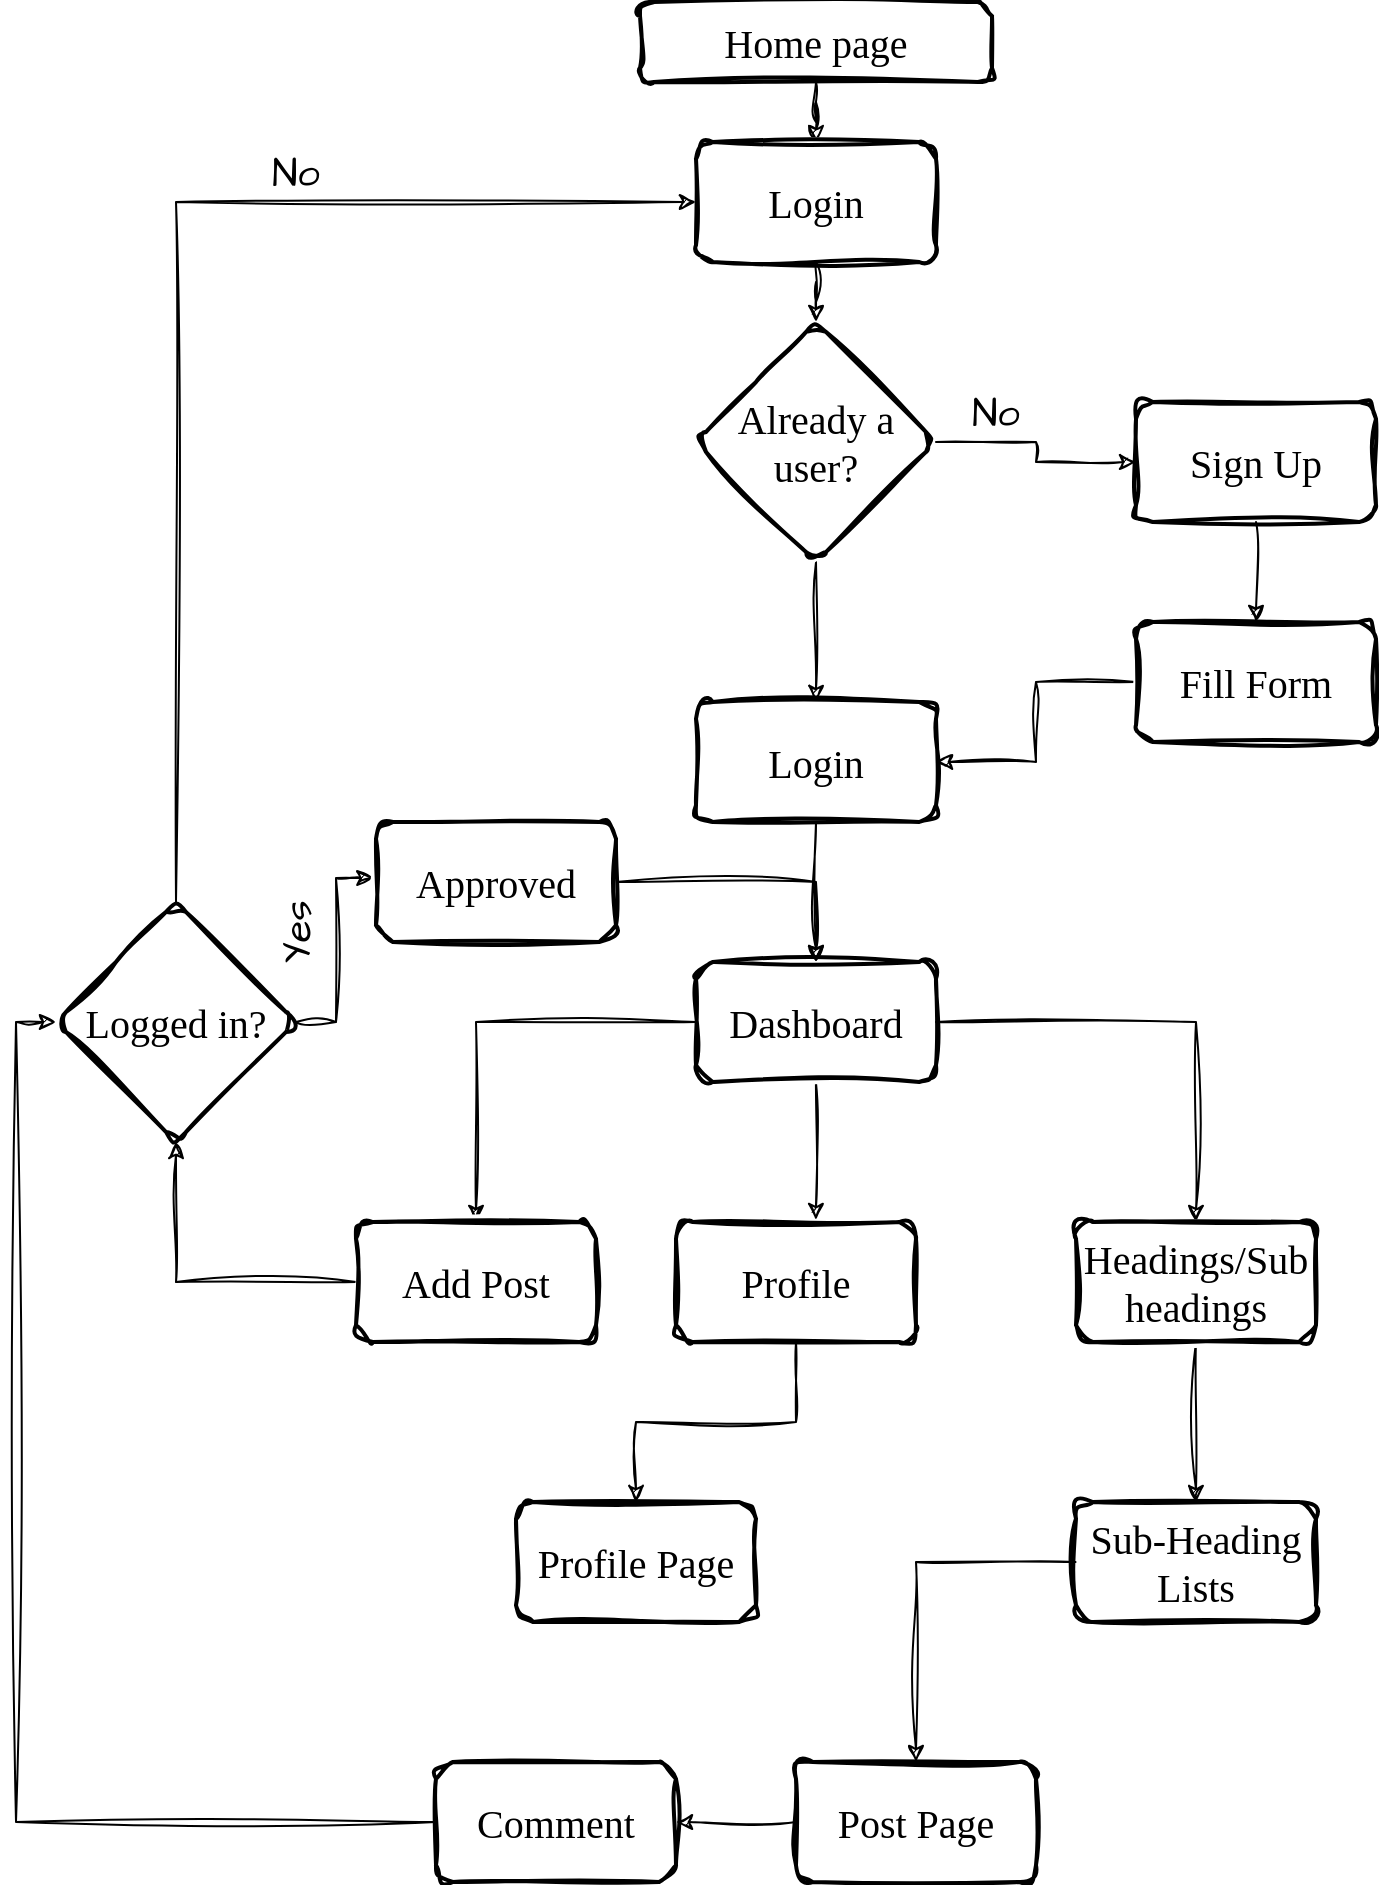 <mxfile version="21.1.2" type="github">
  <diagram id="C5RBs43oDa-KdzZeNtuy" name="Page-1">
    <mxGraphModel dx="3217" dy="1267" grid="1" gridSize="10" guides="1" tooltips="1" connect="1" arrows="1" fold="1" page="1" pageScale="1" pageWidth="827" pageHeight="1169" math="0" shadow="0">
      <root>
        <mxCell id="WIyWlLk6GJQsqaUBKTNV-0" />
        <mxCell id="WIyWlLk6GJQsqaUBKTNV-1" parent="WIyWlLk6GJQsqaUBKTNV-0" />
        <mxCell id="wC1FnH_8r3S7olkzpAsl-23" style="edgeStyle=orthogonalEdgeStyle;rounded=0;orthogonalLoop=1;jettySize=auto;html=1;entryX=0.5;entryY=0;entryDx=0;entryDy=0;sketch=1;curveFitting=1;jiggle=2;labelBackgroundColor=none;fontColor=default;" parent="WIyWlLk6GJQsqaUBKTNV-1" source="wC1FnH_8r3S7olkzpAsl-2" target="wC1FnH_8r3S7olkzpAsl-21" edge="1">
          <mxGeometry relative="1" as="geometry" />
        </mxCell>
        <mxCell id="wC1FnH_8r3S7olkzpAsl-2" value="Home page" style="rounded=1;whiteSpace=wrap;html=1;absoluteArcSize=1;arcSize=14;strokeWidth=2;fontFamily=Garamond;fontStyle=0;verticalAlign=middle;fontSize=20;sketch=1;curveFitting=1;jiggle=2;labelBackgroundColor=none;" parent="WIyWlLk6GJQsqaUBKTNV-1" vertex="1">
          <mxGeometry x="-88" y="40" width="176" height="40" as="geometry" />
        </mxCell>
        <mxCell id="wC1FnH_8r3S7olkzpAsl-25" value="" style="edgeStyle=orthogonalEdgeStyle;rounded=0;orthogonalLoop=1;jettySize=auto;html=1;sketch=1;curveFitting=1;jiggle=2;labelBackgroundColor=none;fontColor=default;" parent="WIyWlLk6GJQsqaUBKTNV-1" source="wC1FnH_8r3S7olkzpAsl-21" target="wC1FnH_8r3S7olkzpAsl-24" edge="1">
          <mxGeometry relative="1" as="geometry" />
        </mxCell>
        <mxCell id="wC1FnH_8r3S7olkzpAsl-21" value="Login" style="whiteSpace=wrap;html=1;fontSize=20;fontFamily=Garamond;rounded=1;arcSize=14;strokeWidth=2;fontStyle=0;sketch=1;curveFitting=1;jiggle=2;labelBackgroundColor=none;" parent="WIyWlLk6GJQsqaUBKTNV-1" vertex="1">
          <mxGeometry x="-60" y="110" width="120" height="60" as="geometry" />
        </mxCell>
        <mxCell id="wC1FnH_8r3S7olkzpAsl-27" value="" style="edgeStyle=orthogonalEdgeStyle;rounded=0;orthogonalLoop=1;jettySize=auto;html=1;sketch=1;curveFitting=1;jiggle=2;labelBackgroundColor=none;fontColor=default;" parent="WIyWlLk6GJQsqaUBKTNV-1" source="wC1FnH_8r3S7olkzpAsl-24" target="wC1FnH_8r3S7olkzpAsl-26" edge="1">
          <mxGeometry relative="1" as="geometry" />
        </mxCell>
        <mxCell id="wC1FnH_8r3S7olkzpAsl-29" value="" style="edgeStyle=orthogonalEdgeStyle;rounded=0;orthogonalLoop=1;jettySize=auto;html=1;sketch=1;curveFitting=1;jiggle=2;labelBackgroundColor=none;fontColor=default;" parent="WIyWlLk6GJQsqaUBKTNV-1" source="wC1FnH_8r3S7olkzpAsl-24" target="wC1FnH_8r3S7olkzpAsl-28" edge="1">
          <mxGeometry relative="1" as="geometry" />
        </mxCell>
        <mxCell id="wC1FnH_8r3S7olkzpAsl-24" value="Already a user?" style="rhombus;whiteSpace=wrap;html=1;fontSize=20;fontFamily=Garamond;rounded=1;arcSize=14;strokeWidth=2;fontStyle=0;sketch=1;curveFitting=1;jiggle=2;labelBackgroundColor=none;" parent="WIyWlLk6GJQsqaUBKTNV-1" vertex="1">
          <mxGeometry x="-60" y="200" width="120" height="120" as="geometry" />
        </mxCell>
        <mxCell id="wC1FnH_8r3S7olkzpAsl-43" value="" style="edgeStyle=orthogonalEdgeStyle;rounded=0;orthogonalLoop=1;jettySize=auto;html=1;sketch=1;curveFitting=1;jiggle=2;labelBackgroundColor=none;fontColor=default;" parent="WIyWlLk6GJQsqaUBKTNV-1" source="wC1FnH_8r3S7olkzpAsl-26" target="wC1FnH_8r3S7olkzpAsl-42" edge="1">
          <mxGeometry relative="1" as="geometry" />
        </mxCell>
        <mxCell id="wC1FnH_8r3S7olkzpAsl-26" value="Login" style="whiteSpace=wrap;html=1;fontSize=20;fontFamily=Garamond;rounded=1;arcSize=14;strokeWidth=2;fontStyle=0;sketch=1;curveFitting=1;jiggle=2;labelBackgroundColor=none;" parent="WIyWlLk6GJQsqaUBKTNV-1" vertex="1">
          <mxGeometry x="-60" y="390" width="120" height="60" as="geometry" />
        </mxCell>
        <mxCell id="wC1FnH_8r3S7olkzpAsl-32" value="" style="edgeStyle=orthogonalEdgeStyle;rounded=0;orthogonalLoop=1;jettySize=auto;html=1;sketch=1;curveFitting=1;jiggle=2;labelBackgroundColor=none;fontColor=default;" parent="WIyWlLk6GJQsqaUBKTNV-1" source="wC1FnH_8r3S7olkzpAsl-28" target="wC1FnH_8r3S7olkzpAsl-31" edge="1">
          <mxGeometry relative="1" as="geometry" />
        </mxCell>
        <mxCell id="wC1FnH_8r3S7olkzpAsl-28" value="Sign Up" style="whiteSpace=wrap;html=1;fontSize=20;fontFamily=Garamond;rounded=1;arcSize=14;strokeWidth=2;fontStyle=0;sketch=1;curveFitting=1;jiggle=2;labelBackgroundColor=none;" parent="WIyWlLk6GJQsqaUBKTNV-1" vertex="1">
          <mxGeometry x="160" y="240" width="120" height="60" as="geometry" />
        </mxCell>
        <mxCell id="wC1FnH_8r3S7olkzpAsl-41" style="edgeStyle=orthogonalEdgeStyle;rounded=0;orthogonalLoop=1;jettySize=auto;html=1;entryX=1;entryY=0.5;entryDx=0;entryDy=0;sketch=1;curveFitting=1;jiggle=2;labelBackgroundColor=none;fontColor=default;" parent="WIyWlLk6GJQsqaUBKTNV-1" source="wC1FnH_8r3S7olkzpAsl-31" target="wC1FnH_8r3S7olkzpAsl-26" edge="1">
          <mxGeometry relative="1" as="geometry" />
        </mxCell>
        <mxCell id="wC1FnH_8r3S7olkzpAsl-31" value="Fill Form" style="whiteSpace=wrap;html=1;fontSize=20;fontFamily=Garamond;rounded=1;arcSize=14;strokeWidth=2;fontStyle=0;sketch=1;curveFitting=1;jiggle=2;labelBackgroundColor=none;" parent="WIyWlLk6GJQsqaUBKTNV-1" vertex="1">
          <mxGeometry x="160" y="350" width="120" height="60" as="geometry" />
        </mxCell>
        <mxCell id="DJ5kydN1gc4kNl_X8aXs-8" style="edgeStyle=orthogonalEdgeStyle;rounded=0;sketch=1;hachureGap=4;jiggle=2;curveFitting=1;orthogonalLoop=1;jettySize=auto;html=1;entryX=0.5;entryY=0;entryDx=0;entryDy=0;fontFamily=Architects Daughter;fontSource=https%3A%2F%2Ffonts.googleapis.com%2Fcss%3Ffamily%3DArchitects%2BDaughter;fontSize=16;fontColor=default;labelBackgroundColor=none;" edge="1" parent="WIyWlLk6GJQsqaUBKTNV-1" source="wC1FnH_8r3S7olkzpAsl-42" target="DJ5kydN1gc4kNl_X8aXs-6">
          <mxGeometry relative="1" as="geometry" />
        </mxCell>
        <mxCell id="DJ5kydN1gc4kNl_X8aXs-9" style="edgeStyle=orthogonalEdgeStyle;rounded=0;sketch=1;hachureGap=4;jiggle=2;curveFitting=1;orthogonalLoop=1;jettySize=auto;html=1;entryX=0.5;entryY=0;entryDx=0;entryDy=0;fontFamily=Architects Daughter;fontSource=https%3A%2F%2Ffonts.googleapis.com%2Fcss%3Ffamily%3DArchitects%2BDaughter;fontSize=16;fontColor=default;labelBackgroundColor=none;" edge="1" parent="WIyWlLk6GJQsqaUBKTNV-1" source="wC1FnH_8r3S7olkzpAsl-42" target="DJ5kydN1gc4kNl_X8aXs-5">
          <mxGeometry relative="1" as="geometry" />
        </mxCell>
        <mxCell id="DJ5kydN1gc4kNl_X8aXs-10" style="edgeStyle=orthogonalEdgeStyle;rounded=0;sketch=1;hachureGap=4;jiggle=2;curveFitting=1;orthogonalLoop=1;jettySize=auto;html=1;entryX=0.583;entryY=-0.017;entryDx=0;entryDy=0;entryPerimeter=0;fontFamily=Architects Daughter;fontSource=https%3A%2F%2Ffonts.googleapis.com%2Fcss%3Ffamily%3DArchitects%2BDaughter;fontSize=16;fontColor=default;labelBackgroundColor=none;" edge="1" parent="WIyWlLk6GJQsqaUBKTNV-1" source="wC1FnH_8r3S7olkzpAsl-42" target="DJ5kydN1gc4kNl_X8aXs-7">
          <mxGeometry relative="1" as="geometry" />
        </mxCell>
        <mxCell id="wC1FnH_8r3S7olkzpAsl-42" value="Dashboard" style="whiteSpace=wrap;html=1;fontSize=20;fontFamily=Garamond;rounded=1;arcSize=14;strokeWidth=2;fontStyle=0;sketch=1;curveFitting=1;jiggle=2;labelBackgroundColor=none;" parent="WIyWlLk6GJQsqaUBKTNV-1" vertex="1">
          <mxGeometry x="-60" y="520" width="120" height="60" as="geometry" />
        </mxCell>
        <mxCell id="DJ5kydN1gc4kNl_X8aXs-19" style="edgeStyle=orthogonalEdgeStyle;rounded=0;sketch=1;hachureGap=4;jiggle=2;curveFitting=1;orthogonalLoop=1;jettySize=auto;html=1;fontFamily=Architects Daughter;fontSource=https%3A%2F%2Ffonts.googleapis.com%2Fcss%3Ffamily%3DArchitects%2BDaughter;fontSize=16;fontColor=default;entryX=0.5;entryY=1;entryDx=0;entryDy=0;labelBackgroundColor=none;" edge="1" parent="WIyWlLk6GJQsqaUBKTNV-1" source="DJ5kydN1gc4kNl_X8aXs-5" target="DJ5kydN1gc4kNl_X8aXs-14">
          <mxGeometry relative="1" as="geometry">
            <mxPoint x="-270" y="580" as="targetPoint" />
          </mxGeometry>
        </mxCell>
        <mxCell id="DJ5kydN1gc4kNl_X8aXs-5" value="Add Post&lt;br&gt;" style="whiteSpace=wrap;html=1;fontSize=20;fontFamily=Garamond;rounded=1;arcSize=14;strokeWidth=2;fontStyle=0;sketch=1;curveFitting=1;jiggle=2;labelBackgroundColor=none;" vertex="1" parent="WIyWlLk6GJQsqaUBKTNV-1">
          <mxGeometry x="-230" y="650" width="120" height="60" as="geometry" />
        </mxCell>
        <mxCell id="DJ5kydN1gc4kNl_X8aXs-36" style="edgeStyle=orthogonalEdgeStyle;rounded=0;sketch=1;hachureGap=4;jiggle=2;curveFitting=1;orthogonalLoop=1;jettySize=auto;html=1;entryX=0.5;entryY=0;entryDx=0;entryDy=0;fontFamily=Architects Daughter;fontSource=https%3A%2F%2Ffonts.googleapis.com%2Fcss%3Ffamily%3DArchitects%2BDaughter;fontSize=16;fontColor=default;labelBackgroundColor=none;" edge="1" parent="WIyWlLk6GJQsqaUBKTNV-1" source="DJ5kydN1gc4kNl_X8aXs-6" target="DJ5kydN1gc4kNl_X8aXs-34">
          <mxGeometry relative="1" as="geometry" />
        </mxCell>
        <mxCell id="DJ5kydN1gc4kNl_X8aXs-6" value="Headings/Sub headings" style="whiteSpace=wrap;html=1;fontSize=20;fontFamily=Garamond;rounded=1;arcSize=14;strokeWidth=2;fontStyle=0;sketch=1;curveFitting=1;jiggle=2;labelBackgroundColor=none;" vertex="1" parent="WIyWlLk6GJQsqaUBKTNV-1">
          <mxGeometry x="130" y="650" width="120" height="60" as="geometry" />
        </mxCell>
        <mxCell id="DJ5kydN1gc4kNl_X8aXs-35" style="edgeStyle=orthogonalEdgeStyle;rounded=0;sketch=1;hachureGap=4;jiggle=2;curveFitting=1;orthogonalLoop=1;jettySize=auto;html=1;entryX=0.5;entryY=0;entryDx=0;entryDy=0;fontFamily=Architects Daughter;fontSource=https%3A%2F%2Ffonts.googleapis.com%2Fcss%3Ffamily%3DArchitects%2BDaughter;fontSize=16;fontColor=default;labelBackgroundColor=none;" edge="1" parent="WIyWlLk6GJQsqaUBKTNV-1" source="DJ5kydN1gc4kNl_X8aXs-7" target="DJ5kydN1gc4kNl_X8aXs-33">
          <mxGeometry relative="1" as="geometry" />
        </mxCell>
        <mxCell id="DJ5kydN1gc4kNl_X8aXs-7" value="Profile" style="whiteSpace=wrap;html=1;fontSize=20;fontFamily=Garamond;rounded=1;arcSize=14;strokeWidth=2;fontStyle=0;sketch=1;curveFitting=1;jiggle=2;labelBackgroundColor=none;" vertex="1" parent="WIyWlLk6GJQsqaUBKTNV-1">
          <mxGeometry x="-70" y="650" width="120" height="60" as="geometry" />
        </mxCell>
        <mxCell id="DJ5kydN1gc4kNl_X8aXs-25" style="edgeStyle=orthogonalEdgeStyle;rounded=0;sketch=1;hachureGap=4;jiggle=2;curveFitting=1;orthogonalLoop=1;jettySize=auto;html=1;entryX=0;entryY=0.5;entryDx=0;entryDy=0;fontFamily=Architects Daughter;fontSource=https%3A%2F%2Ffonts.googleapis.com%2Fcss%3Ffamily%3DArchitects%2BDaughter;fontSize=16;fontColor=default;exitX=0.5;exitY=0;exitDx=0;exitDy=0;labelBackgroundColor=none;" edge="1" parent="WIyWlLk6GJQsqaUBKTNV-1" source="DJ5kydN1gc4kNl_X8aXs-14" target="wC1FnH_8r3S7olkzpAsl-21">
          <mxGeometry relative="1" as="geometry" />
        </mxCell>
        <mxCell id="DJ5kydN1gc4kNl_X8aXs-28" style="edgeStyle=orthogonalEdgeStyle;rounded=0;sketch=1;hachureGap=4;jiggle=2;curveFitting=1;orthogonalLoop=1;jettySize=auto;html=1;entryX=-0.011;entryY=0.467;entryDx=0;entryDy=0;entryPerimeter=0;fontFamily=Architects Daughter;fontSource=https%3A%2F%2Ffonts.googleapis.com%2Fcss%3Ffamily%3DArchitects%2BDaughter;fontSize=16;fontColor=default;labelBackgroundColor=none;" edge="1" parent="WIyWlLk6GJQsqaUBKTNV-1" source="DJ5kydN1gc4kNl_X8aXs-14" target="DJ5kydN1gc4kNl_X8aXs-26">
          <mxGeometry relative="1" as="geometry" />
        </mxCell>
        <mxCell id="DJ5kydN1gc4kNl_X8aXs-14" value="Logged in?" style="rhombus;whiteSpace=wrap;html=1;fontSize=20;fontFamily=Garamond;rounded=1;arcSize=14;strokeWidth=2;fontStyle=0;sketch=1;curveFitting=1;jiggle=2;labelBackgroundColor=none;" vertex="1" parent="WIyWlLk6GJQsqaUBKTNV-1">
          <mxGeometry x="-380" y="490" width="120" height="120" as="geometry" />
        </mxCell>
        <mxCell id="DJ5kydN1gc4kNl_X8aXs-23" value="No" style="text;html=1;align=center;verticalAlign=middle;whiteSpace=wrap;rounded=0;fontSize=20;fontFamily=Architects Daughter;labelBackgroundColor=none;" vertex="1" parent="WIyWlLk6GJQsqaUBKTNV-1">
          <mxGeometry x="60" y="230" width="60" height="30" as="geometry" />
        </mxCell>
        <mxCell id="DJ5kydN1gc4kNl_X8aXs-24" value="No" style="text;html=1;align=center;verticalAlign=middle;whiteSpace=wrap;rounded=0;fontSize=20;fontFamily=Architects Daughter;labelBackgroundColor=none;" vertex="1" parent="WIyWlLk6GJQsqaUBKTNV-1">
          <mxGeometry x="-290" y="110" width="60" height="30" as="geometry" />
        </mxCell>
        <mxCell id="DJ5kydN1gc4kNl_X8aXs-31" style="edgeStyle=orthogonalEdgeStyle;rounded=0;sketch=1;hachureGap=4;jiggle=2;curveFitting=1;orthogonalLoop=1;jettySize=auto;html=1;fontFamily=Architects Daughter;fontSource=https%3A%2F%2Ffonts.googleapis.com%2Fcss%3Ffamily%3DArchitects%2BDaughter;fontSize=16;fontColor=default;labelBackgroundColor=none;" edge="1" parent="WIyWlLk6GJQsqaUBKTNV-1" source="DJ5kydN1gc4kNl_X8aXs-26" target="wC1FnH_8r3S7olkzpAsl-42">
          <mxGeometry relative="1" as="geometry" />
        </mxCell>
        <mxCell id="DJ5kydN1gc4kNl_X8aXs-26" value="Approved" style="whiteSpace=wrap;html=1;fontSize=20;fontFamily=Garamond;rounded=1;arcSize=14;strokeWidth=2;fontStyle=0;sketch=1;curveFitting=1;jiggle=2;labelBackgroundColor=none;" vertex="1" parent="WIyWlLk6GJQsqaUBKTNV-1">
          <mxGeometry x="-220" y="450" width="120" height="60" as="geometry" />
        </mxCell>
        <mxCell id="DJ5kydN1gc4kNl_X8aXs-29" value="Yes" style="text;html=1;align=center;verticalAlign=middle;whiteSpace=wrap;rounded=0;fontSize=20;fontFamily=Architects Daughter;rotation=-90;labelBackgroundColor=none;" vertex="1" parent="WIyWlLk6GJQsqaUBKTNV-1">
          <mxGeometry x="-290" y="490" width="60" height="30" as="geometry" />
        </mxCell>
        <mxCell id="DJ5kydN1gc4kNl_X8aXs-33" value="Profile Page" style="whiteSpace=wrap;html=1;fontSize=20;fontFamily=Garamond;rounded=1;arcSize=14;strokeWidth=2;fontStyle=0;sketch=1;curveFitting=1;jiggle=2;labelBackgroundColor=none;" vertex="1" parent="WIyWlLk6GJQsqaUBKTNV-1">
          <mxGeometry x="-150" y="790" width="120" height="60" as="geometry" />
        </mxCell>
        <mxCell id="DJ5kydN1gc4kNl_X8aXs-38" style="edgeStyle=orthogonalEdgeStyle;rounded=0;sketch=1;hachureGap=4;jiggle=2;curveFitting=1;orthogonalLoop=1;jettySize=auto;html=1;entryX=0.5;entryY=0;entryDx=0;entryDy=0;fontFamily=Architects Daughter;fontSource=https%3A%2F%2Ffonts.googleapis.com%2Fcss%3Ffamily%3DArchitects%2BDaughter;fontSize=16;fontColor=default;labelBackgroundColor=none;" edge="1" parent="WIyWlLk6GJQsqaUBKTNV-1" source="DJ5kydN1gc4kNl_X8aXs-34" target="DJ5kydN1gc4kNl_X8aXs-37">
          <mxGeometry relative="1" as="geometry" />
        </mxCell>
        <mxCell id="DJ5kydN1gc4kNl_X8aXs-34" value="Sub-Heading Lists" style="whiteSpace=wrap;html=1;fontSize=20;fontFamily=Garamond;rounded=1;arcSize=14;strokeWidth=2;fontStyle=0;sketch=1;curveFitting=1;jiggle=2;labelBackgroundColor=none;" vertex="1" parent="WIyWlLk6GJQsqaUBKTNV-1">
          <mxGeometry x="130" y="790" width="120" height="60" as="geometry" />
        </mxCell>
        <mxCell id="DJ5kydN1gc4kNl_X8aXs-41" style="edgeStyle=orthogonalEdgeStyle;rounded=0;sketch=1;hachureGap=4;jiggle=2;curveFitting=1;orthogonalLoop=1;jettySize=auto;html=1;entryX=1;entryY=0.5;entryDx=0;entryDy=0;fontFamily=Architects Daughter;fontSource=https%3A%2F%2Ffonts.googleapis.com%2Fcss%3Ffamily%3DArchitects%2BDaughter;fontSize=16;fontColor=default;labelBackgroundColor=none;" edge="1" parent="WIyWlLk6GJQsqaUBKTNV-1" source="DJ5kydN1gc4kNl_X8aXs-37" target="DJ5kydN1gc4kNl_X8aXs-40">
          <mxGeometry relative="1" as="geometry" />
        </mxCell>
        <mxCell id="DJ5kydN1gc4kNl_X8aXs-37" value="Post Page" style="whiteSpace=wrap;html=1;fontSize=20;fontFamily=Garamond;rounded=1;arcSize=14;strokeWidth=2;fontStyle=0;sketch=1;curveFitting=1;jiggle=2;labelBackgroundColor=none;" vertex="1" parent="WIyWlLk6GJQsqaUBKTNV-1">
          <mxGeometry x="-10" y="920" width="120" height="60" as="geometry" />
        </mxCell>
        <mxCell id="DJ5kydN1gc4kNl_X8aXs-42" style="edgeStyle=orthogonalEdgeStyle;rounded=0;sketch=1;hachureGap=4;jiggle=2;curveFitting=1;orthogonalLoop=1;jettySize=auto;html=1;entryX=0;entryY=0.5;entryDx=0;entryDy=0;fontFamily=Architects Daughter;fontSource=https%3A%2F%2Ffonts.googleapis.com%2Fcss%3Ffamily%3DArchitects%2BDaughter;fontSize=16;fontColor=default;labelBackgroundColor=none;" edge="1" parent="WIyWlLk6GJQsqaUBKTNV-1" source="DJ5kydN1gc4kNl_X8aXs-40" target="DJ5kydN1gc4kNl_X8aXs-14">
          <mxGeometry relative="1" as="geometry" />
        </mxCell>
        <mxCell id="DJ5kydN1gc4kNl_X8aXs-40" value="Comment" style="whiteSpace=wrap;html=1;fontSize=20;fontFamily=Garamond;rounded=1;arcSize=14;strokeWidth=2;fontStyle=0;sketch=1;curveFitting=1;jiggle=2;labelBackgroundColor=none;" vertex="1" parent="WIyWlLk6GJQsqaUBKTNV-1">
          <mxGeometry x="-190" y="920" width="120" height="60" as="geometry" />
        </mxCell>
      </root>
    </mxGraphModel>
  </diagram>
</mxfile>
